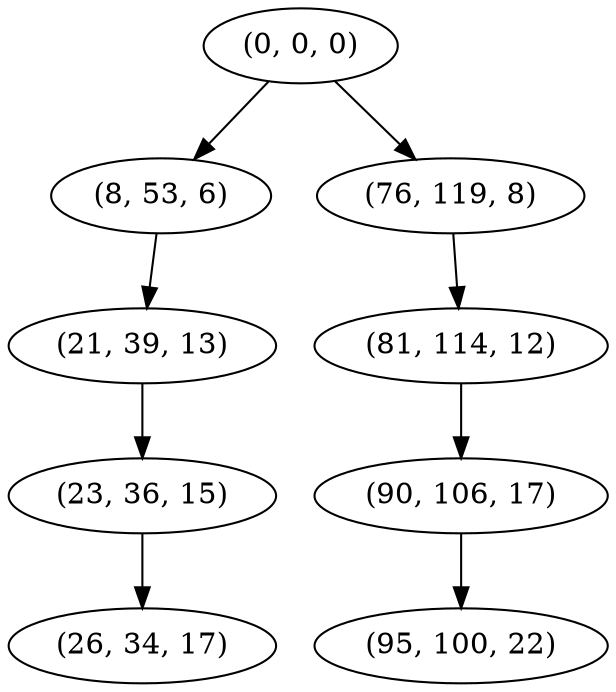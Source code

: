 digraph tree {
    "(0, 0, 0)";
    "(8, 53, 6)";
    "(21, 39, 13)";
    "(23, 36, 15)";
    "(26, 34, 17)";
    "(76, 119, 8)";
    "(81, 114, 12)";
    "(90, 106, 17)";
    "(95, 100, 22)";
    "(0, 0, 0)" -> "(8, 53, 6)";
    "(0, 0, 0)" -> "(76, 119, 8)";
    "(8, 53, 6)" -> "(21, 39, 13)";
    "(21, 39, 13)" -> "(23, 36, 15)";
    "(23, 36, 15)" -> "(26, 34, 17)";
    "(76, 119, 8)" -> "(81, 114, 12)";
    "(81, 114, 12)" -> "(90, 106, 17)";
    "(90, 106, 17)" -> "(95, 100, 22)";
}
